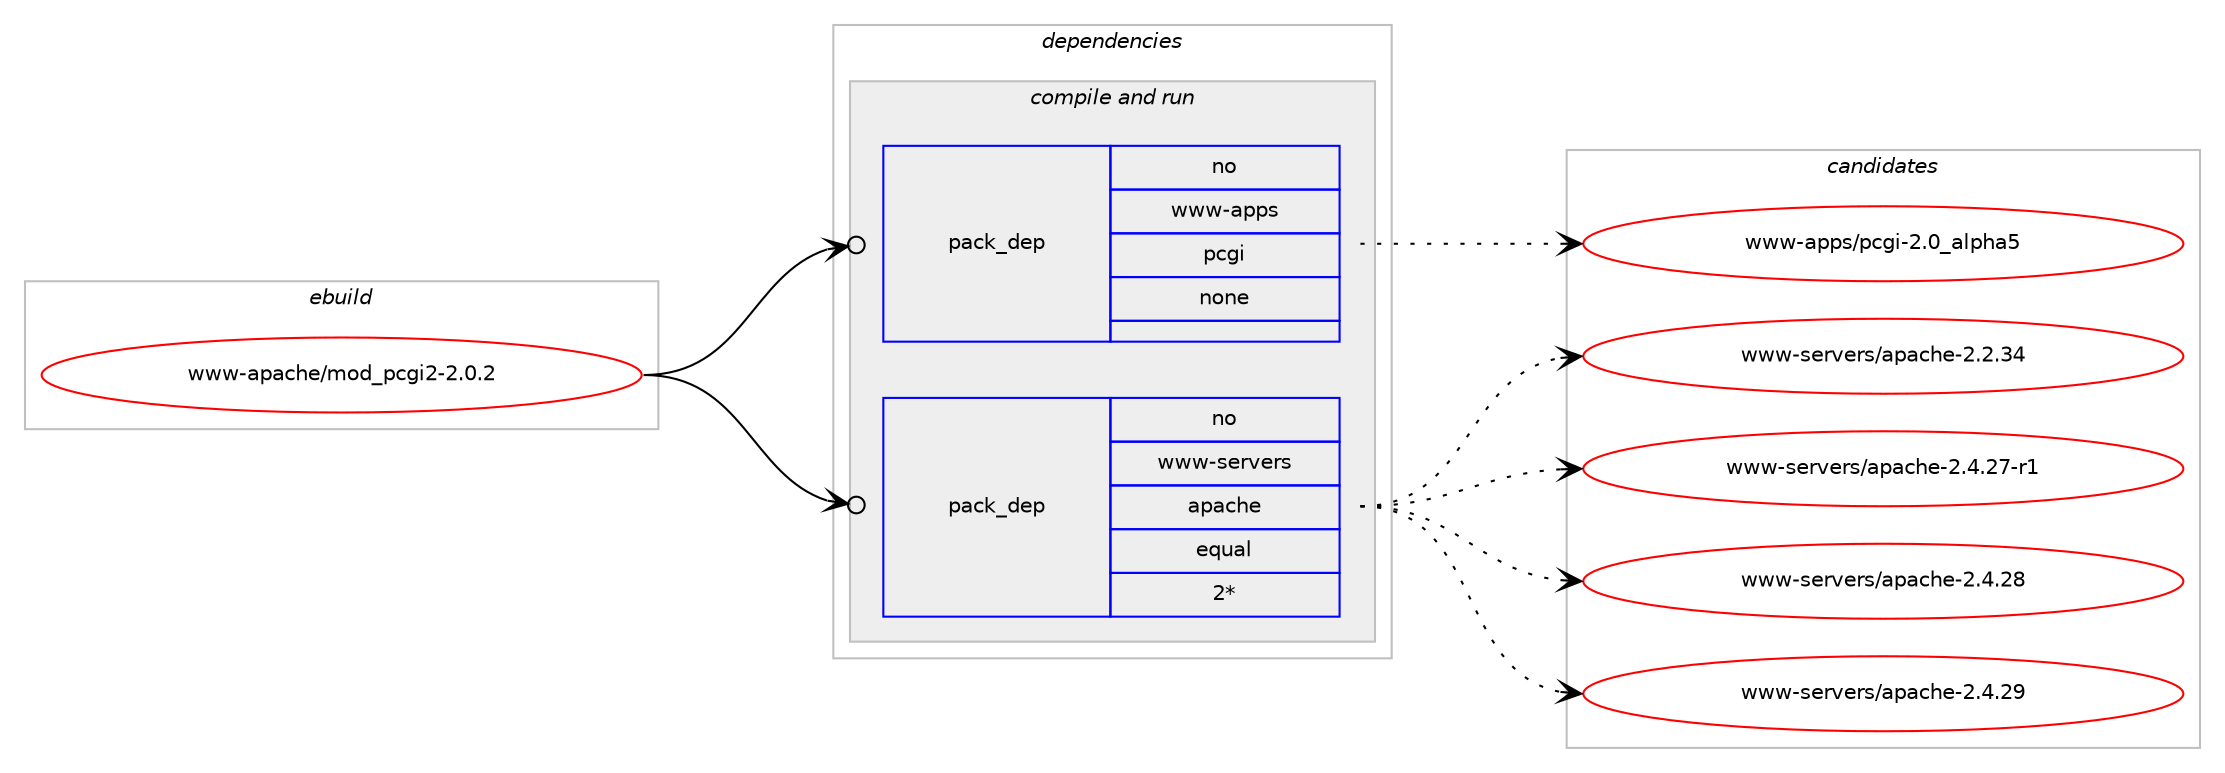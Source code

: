 digraph prolog {

# *************
# Graph options
# *************

newrank=true;
concentrate=true;
compound=true;
graph [rankdir=LR,fontname=Helvetica,fontsize=10,ranksep=1.5];#, ranksep=2.5, nodesep=0.2];
edge  [arrowhead=vee];
node  [fontname=Helvetica,fontsize=10];

# **********
# The ebuild
# **********

subgraph cluster_leftcol {
color=gray;
rank=same;
label=<<i>ebuild</i>>;
id [label="www-apache/mod_pcgi2-2.0.2", color=red, width=4, href="../www-apache/mod_pcgi2-2.0.2.svg"];
}

# ****************
# The dependencies
# ****************

subgraph cluster_midcol {
color=gray;
label=<<i>dependencies</i>>;
subgraph cluster_compile {
fillcolor="#eeeeee";
style=filled;
label=<<i>compile</i>>;
}
subgraph cluster_compileandrun {
fillcolor="#eeeeee";
style=filled;
label=<<i>compile and run</i>>;
subgraph pack371271 {
dependency499494 [label=<<TABLE BORDER="0" CELLBORDER="1" CELLSPACING="0" CELLPADDING="4" WIDTH="220"><TR><TD ROWSPAN="6" CELLPADDING="30">pack_dep</TD></TR><TR><TD WIDTH="110">no</TD></TR><TR><TD>www-apps</TD></TR><TR><TD>pcgi</TD></TR><TR><TD>none</TD></TR><TR><TD></TD></TR></TABLE>>, shape=none, color=blue];
}
id:e -> dependency499494:w [weight=20,style="solid",arrowhead="odotvee"];
subgraph pack371272 {
dependency499495 [label=<<TABLE BORDER="0" CELLBORDER="1" CELLSPACING="0" CELLPADDING="4" WIDTH="220"><TR><TD ROWSPAN="6" CELLPADDING="30">pack_dep</TD></TR><TR><TD WIDTH="110">no</TD></TR><TR><TD>www-servers</TD></TR><TR><TD>apache</TD></TR><TR><TD>equal</TD></TR><TR><TD>2*</TD></TR></TABLE>>, shape=none, color=blue];
}
id:e -> dependency499495:w [weight=20,style="solid",arrowhead="odotvee"];
}
subgraph cluster_run {
fillcolor="#eeeeee";
style=filled;
label=<<i>run</i>>;
}
}

# **************
# The candidates
# **************

subgraph cluster_choices {
rank=same;
color=gray;
label=<<i>candidates</i>>;

subgraph choice371271 {
color=black;
nodesep=1;
choice119119119459711211211547112991031054550464895971081121049753 [label="www-apps/pcgi-2.0_alpha5", color=red, width=4,href="../www-apps/pcgi-2.0_alpha5.svg"];
dependency499494:e -> choice119119119459711211211547112991031054550464895971081121049753:w [style=dotted,weight="100"];
}
subgraph choice371272 {
color=black;
nodesep=1;
choice119119119451151011141181011141154797112979910410145504650465152 [label="www-servers/apache-2.2.34", color=red, width=4,href="../www-servers/apache-2.2.34.svg"];
choice1191191194511510111411810111411547971129799104101455046524650554511449 [label="www-servers/apache-2.4.27-r1", color=red, width=4,href="../www-servers/apache-2.4.27-r1.svg"];
choice119119119451151011141181011141154797112979910410145504652465056 [label="www-servers/apache-2.4.28", color=red, width=4,href="../www-servers/apache-2.4.28.svg"];
choice119119119451151011141181011141154797112979910410145504652465057 [label="www-servers/apache-2.4.29", color=red, width=4,href="../www-servers/apache-2.4.29.svg"];
dependency499495:e -> choice119119119451151011141181011141154797112979910410145504650465152:w [style=dotted,weight="100"];
dependency499495:e -> choice1191191194511510111411810111411547971129799104101455046524650554511449:w [style=dotted,weight="100"];
dependency499495:e -> choice119119119451151011141181011141154797112979910410145504652465056:w [style=dotted,weight="100"];
dependency499495:e -> choice119119119451151011141181011141154797112979910410145504652465057:w [style=dotted,weight="100"];
}
}

}
